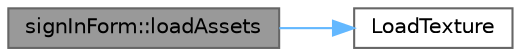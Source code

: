 digraph "signInForm::loadAssets"
{
 // INTERACTIVE_SVG=YES
 // LATEX_PDF_SIZE
  bgcolor="transparent";
  edge [fontname=Helvetica,fontsize=10,labelfontname=Helvetica,labelfontsize=10];
  node [fontname=Helvetica,fontsize=10,shape=box,height=0.2,width=0.4];
  rankdir="LR";
  Node1 [label="signInForm::loadAssets",height=0.2,width=0.4,color="gray40", fillcolor="grey60", style="filled", fontcolor="black",tooltip=" "];
  Node1 -> Node2 [color="steelblue1",style="solid"];
  Node2 [label="LoadTexture",height=0.2,width=0.4,color="grey40", fillcolor="white", style="filled",URL="$raylib_8h.html#a2c829721a70dbd4794c2f426a6a6503d",tooltip=" "];
}
